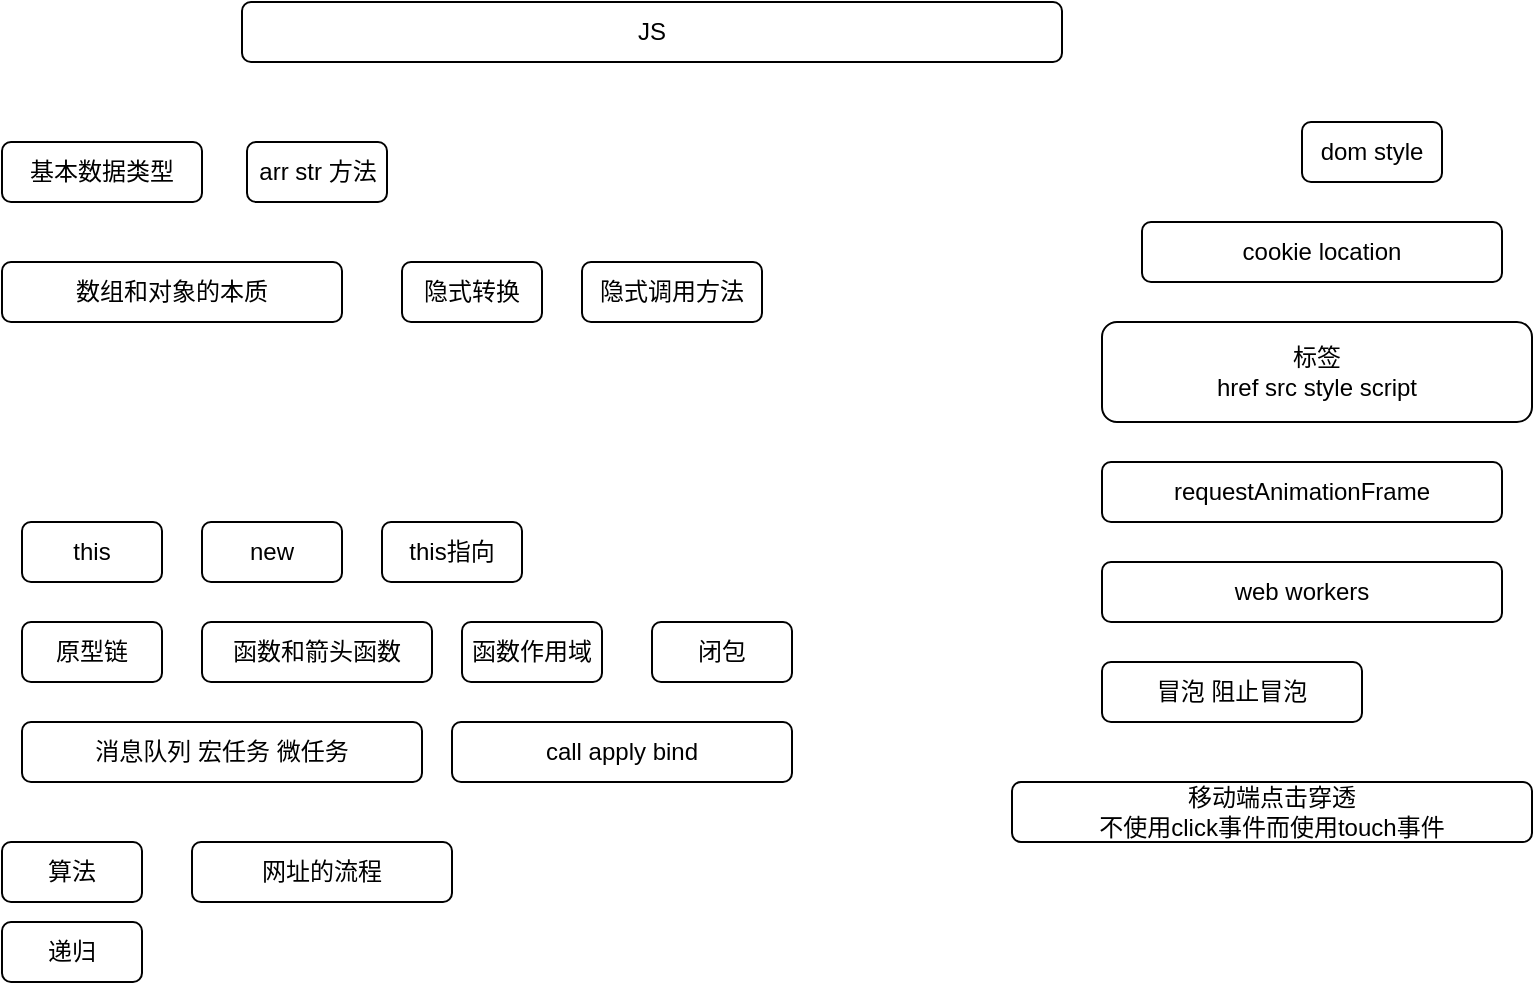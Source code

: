 <mxfile version="13.10.0" type="embed">
    <diagram id="6hGFLwfOUW9BJ-s0fimq" name="Page-1">
        <mxGraphModel dx="3543" dy="1300" grid="1" gridSize="10" guides="1" tooltips="1" connect="1" arrows="1" fold="1" page="1" pageScale="1" pageWidth="827" pageHeight="1169" math="0" shadow="0">
            <root>
                <mxCell id="0"/>
                <mxCell id="1" parent="0"/>
                <mxCell id="49" value="JS" style="rounded=1;whiteSpace=wrap;html=1;" parent="1" vertex="1">
                    <mxGeometry x="-1480" y="20" width="410" height="30" as="geometry"/>
                </mxCell>
                <mxCell id="55" value="基本数据类型" style="rounded=1;whiteSpace=wrap;html=1;" parent="1" vertex="1">
                    <mxGeometry x="-1600" y="90" width="100" height="30" as="geometry"/>
                </mxCell>
                <mxCell id="56" value="arr str 方法" style="rounded=1;whiteSpace=wrap;html=1;" parent="1" vertex="1">
                    <mxGeometry x="-1477.5" y="90" width="70" height="30" as="geometry"/>
                </mxCell>
                <mxCell id="57" value="this" style="rounded=1;whiteSpace=wrap;html=1;" parent="1" vertex="1">
                    <mxGeometry x="-1590" y="280" width="70" height="30" as="geometry"/>
                </mxCell>
                <mxCell id="58" value="new" style="rounded=1;whiteSpace=wrap;html=1;" parent="1" vertex="1">
                    <mxGeometry x="-1500" y="280" width="70" height="30" as="geometry"/>
                </mxCell>
                <mxCell id="59" value="原型链" style="rounded=1;whiteSpace=wrap;html=1;" parent="1" vertex="1">
                    <mxGeometry x="-1590" y="330" width="70" height="30" as="geometry"/>
                </mxCell>
                <mxCell id="60" value="函数和箭头函数" style="rounded=1;whiteSpace=wrap;html=1;" parent="1" vertex="1">
                    <mxGeometry x="-1500" y="330" width="115" height="30" as="geometry"/>
                </mxCell>
                <mxCell id="61" value="消息队列 宏任务 微任务" style="rounded=1;whiteSpace=wrap;html=1;" parent="1" vertex="1">
                    <mxGeometry x="-1590" y="380" width="200" height="30" as="geometry"/>
                </mxCell>
                <mxCell id="63" value="dom style" style="rounded=1;whiteSpace=wrap;html=1;" parent="1" vertex="1">
                    <mxGeometry x="-950" y="80" width="70" height="30" as="geometry"/>
                </mxCell>
                <mxCell id="64" value="cookie location" style="rounded=1;whiteSpace=wrap;html=1;" parent="1" vertex="1">
                    <mxGeometry x="-1030" y="130" width="180" height="30" as="geometry"/>
                </mxCell>
                <mxCell id="65" value="数组和对象的本质" style="rounded=1;whiteSpace=wrap;html=1;" parent="1" vertex="1">
                    <mxGeometry x="-1600" y="150" width="170" height="30" as="geometry"/>
                </mxCell>
                <mxCell id="66" value="算法" style="rounded=1;whiteSpace=wrap;html=1;" parent="1" vertex="1">
                    <mxGeometry x="-1600" y="440" width="70" height="30" as="geometry"/>
                </mxCell>
                <mxCell id="67" value="递归" style="rounded=1;whiteSpace=wrap;html=1;" parent="1" vertex="1">
                    <mxGeometry x="-1600" y="480" width="70" height="30" as="geometry"/>
                </mxCell>
                <mxCell id="69" value="网址的流程" style="rounded=1;whiteSpace=wrap;html=1;" parent="1" vertex="1">
                    <mxGeometry x="-1505" y="440" width="130" height="30" as="geometry"/>
                </mxCell>
                <mxCell id="70" value="闭包" style="rounded=1;whiteSpace=wrap;html=1;" parent="1" vertex="1">
                    <mxGeometry x="-1275" y="330" width="70" height="30" as="geometry"/>
                </mxCell>
                <mxCell id="71" value="函数作用域" style="rounded=1;whiteSpace=wrap;html=1;" parent="1" vertex="1">
                    <mxGeometry x="-1370" y="330" width="70" height="30" as="geometry"/>
                </mxCell>
                <mxCell id="72" value="this指向" style="rounded=1;whiteSpace=wrap;html=1;" parent="1" vertex="1">
                    <mxGeometry x="-1410" y="280" width="70" height="30" as="geometry"/>
                </mxCell>
                <mxCell id="73" value="标签&lt;br&gt;href src style script" style="rounded=1;whiteSpace=wrap;html=1;" parent="1" vertex="1">
                    <mxGeometry x="-1050" y="180" width="215" height="50" as="geometry"/>
                </mxCell>
                <mxCell id="75" value="requestAnimationFrame" style="rounded=1;whiteSpace=wrap;html=1;" parent="1" vertex="1">
                    <mxGeometry x="-1050" y="250" width="200" height="30" as="geometry"/>
                </mxCell>
                <mxCell id="76" value="web workers" style="rounded=1;whiteSpace=wrap;html=1;" parent="1" vertex="1">
                    <mxGeometry x="-1050" y="300" width="200" height="30" as="geometry"/>
                </mxCell>
                <mxCell id="77" value="call apply bind" style="rounded=1;whiteSpace=wrap;html=1;" parent="1" vertex="1">
                    <mxGeometry x="-1375" y="380" width="170" height="30" as="geometry"/>
                </mxCell>
                <mxCell id="78" value="隐式转换" style="rounded=1;whiteSpace=wrap;html=1;" parent="1" vertex="1">
                    <mxGeometry x="-1400" y="150" width="70" height="30" as="geometry"/>
                </mxCell>
                <mxCell id="79" value="隐式调用方法" style="rounded=1;whiteSpace=wrap;html=1;" parent="1" vertex="1">
                    <mxGeometry x="-1310" y="150" width="90" height="30" as="geometry"/>
                </mxCell>
                <mxCell id="80" value="冒泡 阻止冒泡" style="rounded=1;whiteSpace=wrap;html=1;" parent="1" vertex="1">
                    <mxGeometry x="-1050" y="350" width="130" height="30" as="geometry"/>
                </mxCell>
                <mxCell id="81" value="移动端点击穿透&lt;br&gt;不使用click事件而使用touch事件" style="rounded=1;whiteSpace=wrap;html=1;" vertex="1" parent="1">
                    <mxGeometry x="-1095" y="410" width="260" height="30" as="geometry"/>
                </mxCell>
            </root>
        </mxGraphModel>
    </diagram>
</mxfile>
